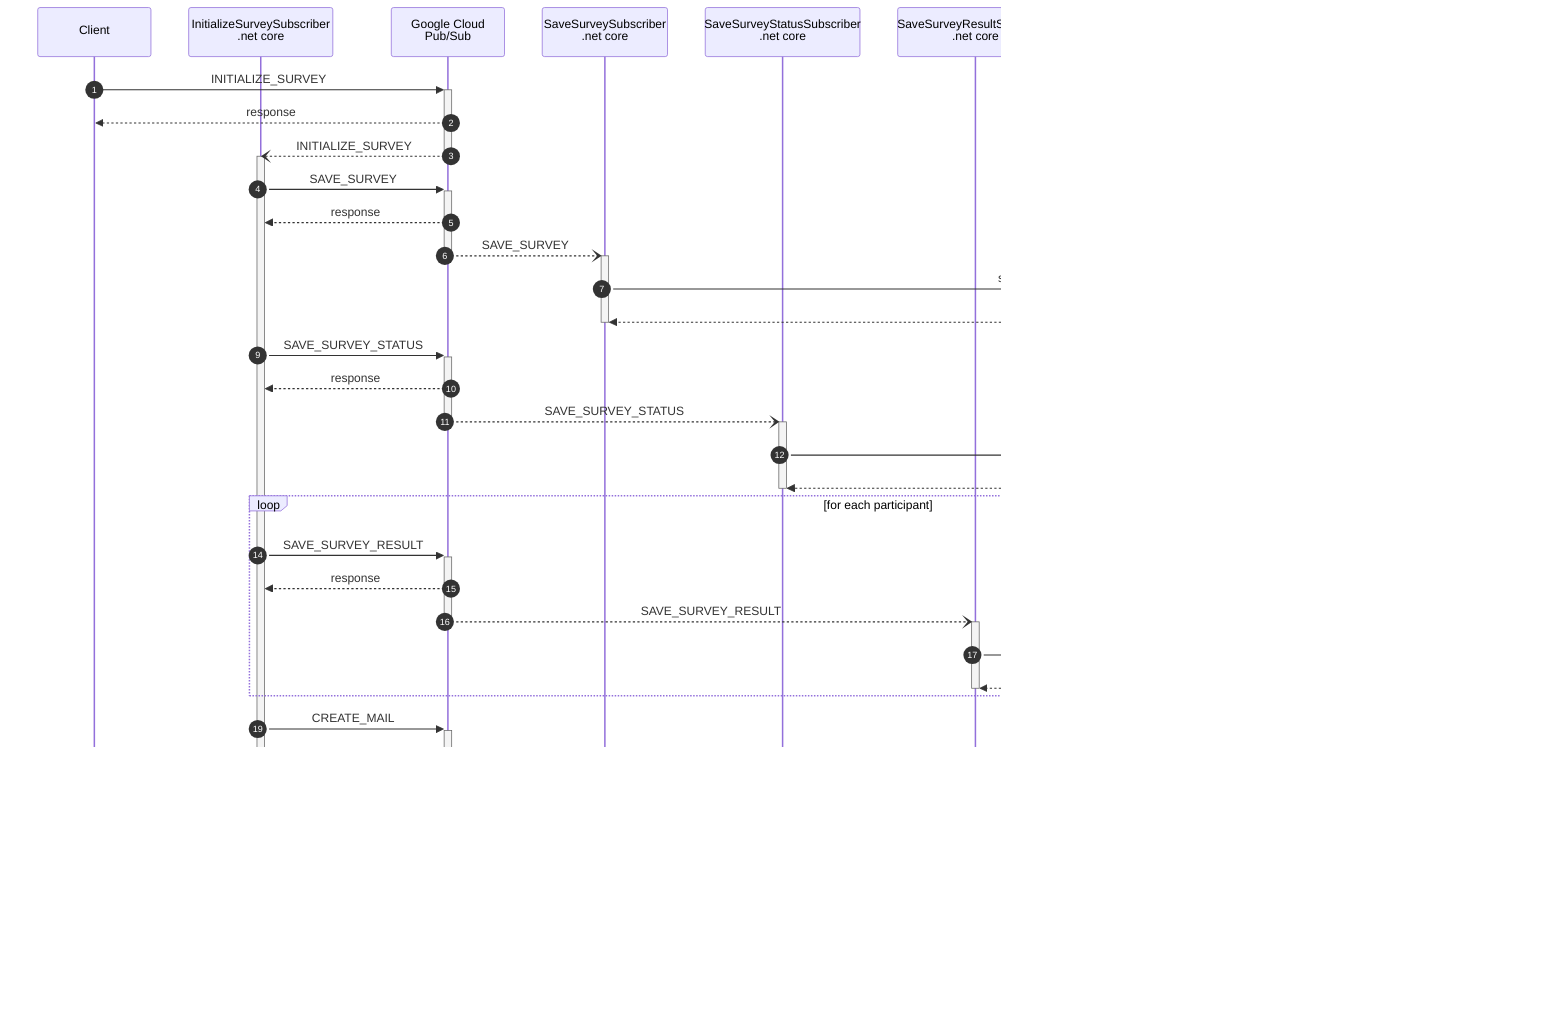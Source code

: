 sequenceDiagram
    autonumber
    participant C as Client
    participant ISS as InitializeSurveySubscriber<br>.net core
    participant PS as Google Cloud<br>Pub/Sub
    participant SSS as SaveSurveySubscriber<br>.net core
    participant SSSS as SaveSurveyStatusSubscriber<br>.net core
    participant SSRS as SaveSurveyResultSubscriber<br>.net core
    participant CMS as CreateMailSubscriber<br>.net core
    participant MS as MailerService<br>.net core
    participant FS as Google Cloud<br>Firestore
    C->>+PS: INITIALIZE_SURVEY
    PS-->>C: response
    PS--)ISS: INITIALIZE_SURVEY
    deactivate PS
    activate ISS
    %% SAVE_SURVEY
    ISS->>+PS: SAVE_SURVEY
    PS-->>ISS: response
    PS--)+SSS: SAVE_SURVEY
    deactivate PS
    SSS->>+FS: save survey
    FS-->>SSS: response
    deactivate FS
    deactivate SSS
    %% SAVE_SURVEY_STATUS
    ISS->>+PS: SAVE_SURVEY_STATUS
    PS-->>ISS: response
    PS--)+SSSS: SAVE_SURVEY_STATUS
    deactivate PS
    SSSS->>+FS: save survey status
    FS-->>SSSS: response
    deactivate FS
    deactivate SSSS
    %% SAVE_SURVEY_RESULT
    loop for each participant
        ISS->>+PS: SAVE_SURVEY_RESULT
        PS-->>ISS: response
        PS--)+SSRS: SAVE_SURVEY_RESULT
        deactivate PS
        SSRS->>+FS: save survey result
        FS-->>SSRS: response
        deactivate FS
        deactivate SSRS
    end
    %% CREATE_MAIL
    ISS->>+PS: CREATE_MAIL
    PS-->>ISS: response
    deactivate ISS
    PS--)+CMS: CREATE_MAIL
    deactivate PS
    CMS->>+FS: read mail template
    FS-->>CMS: response
    deactivate FS
    CMS->>+PS: SEND_MAIL
    PS-->>CMS: response
    deactivate PS
    deactivate CMS